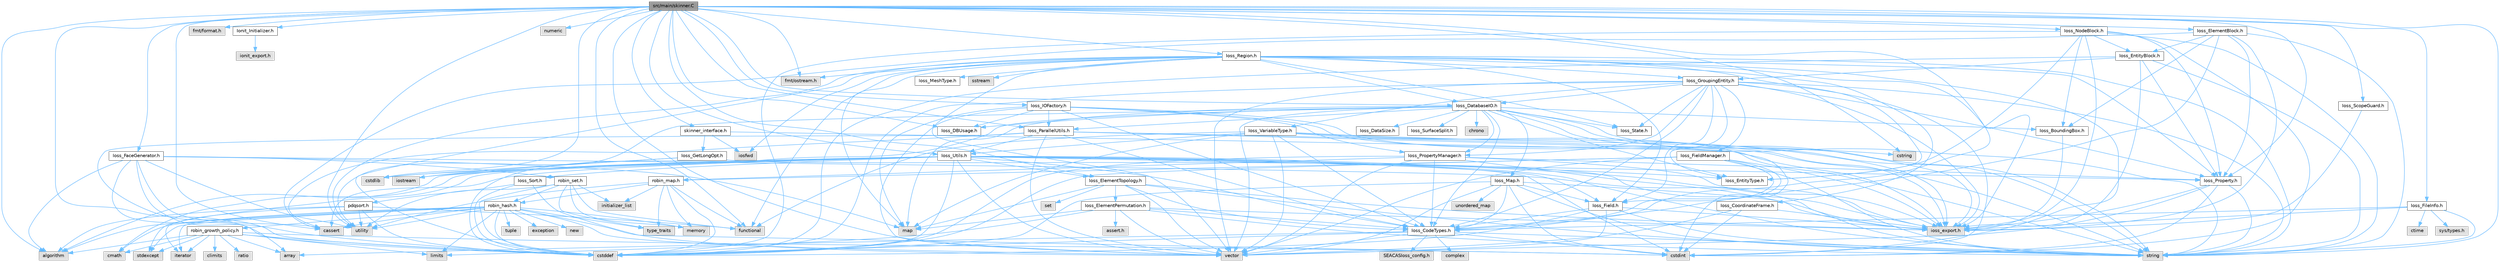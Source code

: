 digraph "src/main/skinner.C"
{
 // INTERACTIVE_SVG=YES
 // LATEX_PDF_SIZE
  bgcolor="transparent";
  edge [fontname=Helvetica,fontsize=10,labelfontname=Helvetica,labelfontsize=10];
  node [fontname=Helvetica,fontsize=10,shape=box,height=0.2,width=0.4];
  Node1 [id="Node000001",label="src/main/skinner.C",height=0.2,width=0.4,color="gray40", fillcolor="grey60", style="filled", fontcolor="black",tooltip=" "];
  Node1 -> Node2 [id="edge1_Node000001_Node000002",color="steelblue1",style="solid",tooltip=" "];
  Node2 [id="Node000002",label="algorithm",height=0.2,width=0.4,color="grey60", fillcolor="#E0E0E0", style="filled",tooltip=" "];
  Node1 -> Node3 [id="edge2_Node000001_Node000003",color="steelblue1",style="solid",tooltip=" "];
  Node3 [id="Node000003",label="cstddef",height=0.2,width=0.4,color="grey60", fillcolor="#E0E0E0", style="filled",tooltip=" "];
  Node1 -> Node4 [id="edge3_Node000001_Node000004",color="steelblue1",style="solid",tooltip=" "];
  Node4 [id="Node000004",label="cstdlib",height=0.2,width=0.4,color="grey60", fillcolor="#E0E0E0", style="filled",tooltip=" "];
  Node1 -> Node5 [id="edge4_Node000001_Node000005",color="steelblue1",style="solid",tooltip=" "];
  Node5 [id="Node000005",label="cstring",height=0.2,width=0.4,color="grey60", fillcolor="#E0E0E0", style="filled",tooltip=" "];
  Node1 -> Node6 [id="edge5_Node000001_Node000006",color="steelblue1",style="solid",tooltip=" "];
  Node6 [id="Node000006",label="fmt/format.h",height=0.2,width=0.4,color="grey60", fillcolor="#E0E0E0", style="filled",tooltip=" "];
  Node1 -> Node7 [id="edge6_Node000001_Node000007",color="steelblue1",style="solid",tooltip=" "];
  Node7 [id="Node000007",label="fmt/ostream.h",height=0.2,width=0.4,color="grey60", fillcolor="#E0E0E0", style="filled",tooltip=" "];
  Node1 -> Node8 [id="edge7_Node000001_Node000008",color="steelblue1",style="solid",tooltip=" "];
  Node8 [id="Node000008",label="functional",height=0.2,width=0.4,color="grey60", fillcolor="#E0E0E0", style="filled",tooltip=" "];
  Node1 -> Node9 [id="edge8_Node000001_Node000009",color="steelblue1",style="solid",tooltip=" "];
  Node9 [id="Node000009",label="numeric",height=0.2,width=0.4,color="grey60", fillcolor="#E0E0E0", style="filled",tooltip=" "];
  Node1 -> Node10 [id="edge9_Node000001_Node000010",color="steelblue1",style="solid",tooltip=" "];
  Node10 [id="Node000010",label="string",height=0.2,width=0.4,color="grey60", fillcolor="#E0E0E0", style="filled",tooltip=" "];
  Node1 -> Node11 [id="edge10_Node000001_Node000011",color="steelblue1",style="solid",tooltip=" "];
  Node11 [id="Node000011",label="utility",height=0.2,width=0.4,color="grey60", fillcolor="#E0E0E0", style="filled",tooltip=" "];
  Node1 -> Node12 [id="edge11_Node000001_Node000012",color="steelblue1",style="solid",tooltip=" "];
  Node12 [id="Node000012",label="vector",height=0.2,width=0.4,color="grey60", fillcolor="#E0E0E0", style="filled",tooltip=" "];
  Node1 -> Node13 [id="edge12_Node000001_Node000013",color="steelblue1",style="solid",tooltip=" "];
  Node13 [id="Node000013",label="Ionit_Initializer.h",height=0.2,width=0.4,color="grey40", fillcolor="white", style="filled",URL="$Ionit__Initializer_8h.html",tooltip=" "];
  Node13 -> Node14 [id="edge13_Node000013_Node000014",color="steelblue1",style="solid",tooltip=" "];
  Node14 [id="Node000014",label="ionit_export.h",height=0.2,width=0.4,color="grey60", fillcolor="#E0E0E0", style="filled",tooltip=" "];
  Node1 -> Node15 [id="edge14_Node000001_Node000015",color="steelblue1",style="solid",tooltip=" "];
  Node15 [id="Node000015",label="Ioss_CodeTypes.h",height=0.2,width=0.4,color="grey40", fillcolor="white", style="filled",URL="$Ioss__CodeTypes_8h.html",tooltip=" "];
  Node15 -> Node16 [id="edge15_Node000015_Node000016",color="steelblue1",style="solid",tooltip=" "];
  Node16 [id="Node000016",label="array",height=0.2,width=0.4,color="grey60", fillcolor="#E0E0E0", style="filled",tooltip=" "];
  Node15 -> Node3 [id="edge16_Node000015_Node000003",color="steelblue1",style="solid",tooltip=" "];
  Node15 -> Node17 [id="edge17_Node000015_Node000017",color="steelblue1",style="solid",tooltip=" "];
  Node17 [id="Node000017",label="cstdint",height=0.2,width=0.4,color="grey60", fillcolor="#E0E0E0", style="filled",tooltip=" "];
  Node15 -> Node10 [id="edge18_Node000015_Node000010",color="steelblue1",style="solid",tooltip=" "];
  Node15 -> Node12 [id="edge19_Node000015_Node000012",color="steelblue1",style="solid",tooltip=" "];
  Node15 -> Node18 [id="edge20_Node000015_Node000018",color="steelblue1",style="solid",tooltip=" "];
  Node18 [id="Node000018",label="SEACASIoss_config.h",height=0.2,width=0.4,color="grey60", fillcolor="#E0E0E0", style="filled",tooltip=" "];
  Node15 -> Node19 [id="edge21_Node000015_Node000019",color="steelblue1",style="solid",tooltip=" "];
  Node19 [id="Node000019",label="complex",height=0.2,width=0.4,color="grey60", fillcolor="#E0E0E0", style="filled",tooltip=" "];
  Node1 -> Node20 [id="edge22_Node000001_Node000020",color="steelblue1",style="solid",tooltip=" "];
  Node20 [id="Node000020",label="Ioss_DBUsage.h",height=0.2,width=0.4,color="grey40", fillcolor="white", style="filled",URL="$Ioss__DBUsage_8h.html",tooltip=" "];
  Node1 -> Node21 [id="edge23_Node000001_Node000021",color="steelblue1",style="solid",tooltip=" "];
  Node21 [id="Node000021",label="Ioss_DatabaseIO.h",height=0.2,width=0.4,color="grey40", fillcolor="white", style="filled",URL="$Ioss__DatabaseIO_8h.html",tooltip=" "];
  Node21 -> Node22 [id="edge24_Node000021_Node000022",color="steelblue1",style="solid",tooltip=" "];
  Node22 [id="Node000022",label="ioss_export.h",height=0.2,width=0.4,color="grey60", fillcolor="#E0E0E0", style="filled",tooltip=" "];
  Node21 -> Node23 [id="edge25_Node000021_Node000023",color="steelblue1",style="solid",tooltip=" "];
  Node23 [id="Node000023",label="Ioss_BoundingBox.h",height=0.2,width=0.4,color="grey40", fillcolor="white", style="filled",URL="$Ioss__BoundingBox_8h.html",tooltip=" "];
  Node23 -> Node22 [id="edge26_Node000023_Node000022",color="steelblue1",style="solid",tooltip=" "];
  Node21 -> Node15 [id="edge27_Node000021_Node000015",color="steelblue1",style="solid",tooltip=" "];
  Node21 -> Node20 [id="edge28_Node000021_Node000020",color="steelblue1",style="solid",tooltip=" "];
  Node21 -> Node24 [id="edge29_Node000021_Node000024",color="steelblue1",style="solid",tooltip=" "];
  Node24 [id="Node000024",label="Ioss_DataSize.h",height=0.2,width=0.4,color="grey40", fillcolor="white", style="filled",URL="$Ioss__DataSize_8h.html",tooltip=" "];
  Node21 -> Node25 [id="edge30_Node000021_Node000025",color="steelblue1",style="solid",tooltip=" "];
  Node25 [id="Node000025",label="Ioss_EntityType.h",height=0.2,width=0.4,color="grey40", fillcolor="white", style="filled",URL="$Ioss__EntityType_8h.html",tooltip=" "];
  Node21 -> Node26 [id="edge31_Node000021_Node000026",color="steelblue1",style="solid",tooltip=" "];
  Node26 [id="Node000026",label="Ioss_Map.h",height=0.2,width=0.4,color="grey40", fillcolor="white", style="filled",URL="$Ioss__Map_8h.html",tooltip=" "];
  Node26 -> Node22 [id="edge32_Node000026_Node000022",color="steelblue1",style="solid",tooltip=" "];
  Node26 -> Node15 [id="edge33_Node000026_Node000015",color="steelblue1",style="solid",tooltip=" "];
  Node26 -> Node27 [id="edge34_Node000026_Node000027",color="steelblue1",style="solid",tooltip=" "];
  Node27 [id="Node000027",label="Ioss_Field.h",height=0.2,width=0.4,color="grey40", fillcolor="white", style="filled",URL="$Ioss__Field_8h.html",tooltip=" "];
  Node27 -> Node22 [id="edge35_Node000027_Node000022",color="steelblue1",style="solid",tooltip=" "];
  Node27 -> Node15 [id="edge36_Node000027_Node000015",color="steelblue1",style="solid",tooltip=" "];
  Node27 -> Node3 [id="edge37_Node000027_Node000003",color="steelblue1",style="solid",tooltip=" "];
  Node27 -> Node10 [id="edge38_Node000027_Node000010",color="steelblue1",style="solid",tooltip=" "];
  Node27 -> Node12 [id="edge39_Node000027_Node000012",color="steelblue1",style="solid",tooltip=" "];
  Node26 -> Node3 [id="edge40_Node000026_Node000003",color="steelblue1",style="solid",tooltip=" "];
  Node26 -> Node17 [id="edge41_Node000026_Node000017",color="steelblue1",style="solid",tooltip=" "];
  Node26 -> Node10 [id="edge42_Node000026_Node000010",color="steelblue1",style="solid",tooltip=" "];
  Node26 -> Node12 [id="edge43_Node000026_Node000012",color="steelblue1",style="solid",tooltip=" "];
  Node26 -> Node28 [id="edge44_Node000026_Node000028",color="steelblue1",style="solid",tooltip=" "];
  Node28 [id="Node000028",label="unordered_map",height=0.2,width=0.4,color="grey60", fillcolor="#E0E0E0", style="filled",tooltip=" "];
  Node21 -> Node29 [id="edge45_Node000021_Node000029",color="steelblue1",style="solid",tooltip=" "];
  Node29 [id="Node000029",label="Ioss_ParallelUtils.h",height=0.2,width=0.4,color="grey40", fillcolor="white", style="filled",URL="$Ioss__ParallelUtils_8h.html",tooltip=" "];
  Node29 -> Node22 [id="edge46_Node000029_Node000022",color="steelblue1",style="solid",tooltip=" "];
  Node29 -> Node15 [id="edge47_Node000029_Node000015",color="steelblue1",style="solid",tooltip=" "];
  Node29 -> Node30 [id="edge48_Node000029_Node000030",color="steelblue1",style="solid",tooltip=" "];
  Node30 [id="Node000030",label="Ioss_Utils.h",height=0.2,width=0.4,color="grey40", fillcolor="white", style="filled",URL="$Ioss__Utils_8h.html",tooltip=" "];
  Node30 -> Node22 [id="edge49_Node000030_Node000022",color="steelblue1",style="solid",tooltip=" "];
  Node30 -> Node15 [id="edge50_Node000030_Node000015",color="steelblue1",style="solid",tooltip=" "];
  Node30 -> Node31 [id="edge51_Node000030_Node000031",color="steelblue1",style="solid",tooltip=" "];
  Node31 [id="Node000031",label="Ioss_ElementTopology.h",height=0.2,width=0.4,color="grey40", fillcolor="white", style="filled",URL="$Ioss__ElementTopology_8h.html",tooltip=" "];
  Node31 -> Node22 [id="edge52_Node000031_Node000022",color="steelblue1",style="solid",tooltip=" "];
  Node31 -> Node15 [id="edge53_Node000031_Node000015",color="steelblue1",style="solid",tooltip=" "];
  Node31 -> Node32 [id="edge54_Node000031_Node000032",color="steelblue1",style="solid",tooltip=" "];
  Node32 [id="Node000032",label="Ioss_ElementPermutation.h",height=0.2,width=0.4,color="grey40", fillcolor="white", style="filled",URL="$Ioss__ElementPermutation_8h.html",tooltip=" "];
  Node32 -> Node22 [id="edge55_Node000032_Node000022",color="steelblue1",style="solid",tooltip=" "];
  Node32 -> Node15 [id="edge56_Node000032_Node000015",color="steelblue1",style="solid",tooltip=" "];
  Node32 -> Node33 [id="edge57_Node000032_Node000033",color="steelblue1",style="solid",tooltip=" "];
  Node33 [id="Node000033",label="assert.h",height=0.2,width=0.4,color="grey60", fillcolor="#E0E0E0", style="filled",tooltip=" "];
  Node32 -> Node34 [id="edge58_Node000032_Node000034",color="steelblue1",style="solid",tooltip=" "];
  Node34 [id="Node000034",label="limits",height=0.2,width=0.4,color="grey60", fillcolor="#E0E0E0", style="filled",tooltip=" "];
  Node32 -> Node35 [id="edge59_Node000032_Node000035",color="steelblue1",style="solid",tooltip=" "];
  Node35 [id="Node000035",label="map",height=0.2,width=0.4,color="grey60", fillcolor="#E0E0E0", style="filled",tooltip=" "];
  Node32 -> Node10 [id="edge60_Node000032_Node000010",color="steelblue1",style="solid",tooltip=" "];
  Node32 -> Node12 [id="edge61_Node000032_Node000012",color="steelblue1",style="solid",tooltip=" "];
  Node31 -> Node35 [id="edge62_Node000031_Node000035",color="steelblue1",style="solid",tooltip=" "];
  Node31 -> Node36 [id="edge63_Node000031_Node000036",color="steelblue1",style="solid",tooltip=" "];
  Node36 [id="Node000036",label="set",height=0.2,width=0.4,color="grey60", fillcolor="#E0E0E0", style="filled",tooltip=" "];
  Node31 -> Node10 [id="edge64_Node000031_Node000010",color="steelblue1",style="solid",tooltip=" "];
  Node31 -> Node12 [id="edge65_Node000031_Node000012",color="steelblue1",style="solid",tooltip=" "];
  Node30 -> Node25 [id="edge66_Node000030_Node000025",color="steelblue1",style="solid",tooltip=" "];
  Node30 -> Node27 [id="edge67_Node000030_Node000027",color="steelblue1",style="solid",tooltip=" "];
  Node30 -> Node37 [id="edge68_Node000030_Node000037",color="steelblue1",style="solid",tooltip=" "];
  Node37 [id="Node000037",label="Ioss_Property.h",height=0.2,width=0.4,color="grey40", fillcolor="white", style="filled",URL="$Ioss__Property_8h.html",tooltip=" "];
  Node37 -> Node22 [id="edge69_Node000037_Node000022",color="steelblue1",style="solid",tooltip=" "];
  Node37 -> Node17 [id="edge70_Node000037_Node000017",color="steelblue1",style="solid",tooltip=" "];
  Node37 -> Node10 [id="edge71_Node000037_Node000010",color="steelblue1",style="solid",tooltip=" "];
  Node37 -> Node12 [id="edge72_Node000037_Node000012",color="steelblue1",style="solid",tooltip=" "];
  Node30 -> Node38 [id="edge73_Node000030_Node000038",color="steelblue1",style="solid",tooltip=" "];
  Node38 [id="Node000038",label="Ioss_Sort.h",height=0.2,width=0.4,color="grey40", fillcolor="white", style="filled",URL="$Ioss__Sort_8h.html",tooltip=" "];
  Node38 -> Node39 [id="edge74_Node000038_Node000039",color="steelblue1",style="solid",tooltip=" "];
  Node39 [id="Node000039",label="pdqsort.h",height=0.2,width=0.4,color="grey40", fillcolor="white", style="filled",URL="$pdqsort_8h.html",tooltip=" "];
  Node39 -> Node2 [id="edge75_Node000039_Node000002",color="steelblue1",style="solid",tooltip=" "];
  Node39 -> Node3 [id="edge76_Node000039_Node000003",color="steelblue1",style="solid",tooltip=" "];
  Node39 -> Node8 [id="edge77_Node000039_Node000008",color="steelblue1",style="solid",tooltip=" "];
  Node39 -> Node40 [id="edge78_Node000039_Node000040",color="steelblue1",style="solid",tooltip=" "];
  Node40 [id="Node000040",label="iterator",height=0.2,width=0.4,color="grey60", fillcolor="#E0E0E0", style="filled",tooltip=" "];
  Node39 -> Node11 [id="edge79_Node000039_Node000011",color="steelblue1",style="solid",tooltip=" "];
  Node38 -> Node3 [id="edge80_Node000038_Node000003",color="steelblue1",style="solid",tooltip=" "];
  Node38 -> Node12 [id="edge81_Node000038_Node000012",color="steelblue1",style="solid",tooltip=" "];
  Node30 -> Node2 [id="edge82_Node000030_Node000002",color="steelblue1",style="solid",tooltip=" "];
  Node30 -> Node41 [id="edge83_Node000030_Node000041",color="steelblue1",style="solid",tooltip=" "];
  Node41 [id="Node000041",label="cassert",height=0.2,width=0.4,color="grey60", fillcolor="#E0E0E0", style="filled",tooltip=" "];
  Node30 -> Node42 [id="edge84_Node000030_Node000042",color="steelblue1",style="solid",tooltip=" "];
  Node42 [id="Node000042",label="cmath",height=0.2,width=0.4,color="grey60", fillcolor="#E0E0E0", style="filled",tooltip=" "];
  Node30 -> Node3 [id="edge85_Node000030_Node000003",color="steelblue1",style="solid",tooltip=" "];
  Node30 -> Node17 [id="edge86_Node000030_Node000017",color="steelblue1",style="solid",tooltip=" "];
  Node30 -> Node4 [id="edge87_Node000030_Node000004",color="steelblue1",style="solid",tooltip=" "];
  Node30 -> Node43 [id="edge88_Node000030_Node000043",color="steelblue1",style="solid",tooltip=" "];
  Node43 [id="Node000043",label="iostream",height=0.2,width=0.4,color="grey60", fillcolor="#E0E0E0", style="filled",tooltip=" "];
  Node30 -> Node44 [id="edge89_Node000030_Node000044",color="steelblue1",style="solid",tooltip=" "];
  Node44 [id="Node000044",label="stdexcept",height=0.2,width=0.4,color="grey60", fillcolor="#E0E0E0", style="filled",tooltip=" "];
  Node30 -> Node10 [id="edge90_Node000030_Node000010",color="steelblue1",style="solid",tooltip=" "];
  Node30 -> Node12 [id="edge91_Node000030_Node000012",color="steelblue1",style="solid",tooltip=" "];
  Node29 -> Node41 [id="edge92_Node000029_Node000041",color="steelblue1",style="solid",tooltip=" "];
  Node29 -> Node3 [id="edge93_Node000029_Node000003",color="steelblue1",style="solid",tooltip=" "];
  Node29 -> Node10 [id="edge94_Node000029_Node000010",color="steelblue1",style="solid",tooltip=" "];
  Node29 -> Node12 [id="edge95_Node000029_Node000012",color="steelblue1",style="solid",tooltip=" "];
  Node21 -> Node45 [id="edge96_Node000021_Node000045",color="steelblue1",style="solid",tooltip=" "];
  Node45 [id="Node000045",label="Ioss_PropertyManager.h",height=0.2,width=0.4,color="grey40", fillcolor="white", style="filled",URL="$Ioss__PropertyManager_8h.html",tooltip=" "];
  Node45 -> Node22 [id="edge97_Node000045_Node000022",color="steelblue1",style="solid",tooltip=" "];
  Node45 -> Node15 [id="edge98_Node000045_Node000015",color="steelblue1",style="solid",tooltip=" "];
  Node45 -> Node37 [id="edge99_Node000045_Node000037",color="steelblue1",style="solid",tooltip=" "];
  Node45 -> Node3 [id="edge100_Node000045_Node000003",color="steelblue1",style="solid",tooltip=" "];
  Node45 -> Node10 [id="edge101_Node000045_Node000010",color="steelblue1",style="solid",tooltip=" "];
  Node45 -> Node12 [id="edge102_Node000045_Node000012",color="steelblue1",style="solid",tooltip=" "];
  Node45 -> Node46 [id="edge103_Node000045_Node000046",color="steelblue1",style="solid",tooltip=" "];
  Node46 [id="Node000046",label="robin_map.h",height=0.2,width=0.4,color="grey40", fillcolor="white", style="filled",URL="$robin__map_8h.html",tooltip=" "];
  Node46 -> Node3 [id="edge104_Node000046_Node000003",color="steelblue1",style="solid",tooltip=" "];
  Node46 -> Node8 [id="edge105_Node000046_Node000008",color="steelblue1",style="solid",tooltip=" "];
  Node46 -> Node47 [id="edge106_Node000046_Node000047",color="steelblue1",style="solid",tooltip=" "];
  Node47 [id="Node000047",label="initializer_list",height=0.2,width=0.4,color="grey60", fillcolor="#E0E0E0", style="filled",tooltip=" "];
  Node46 -> Node48 [id="edge107_Node000046_Node000048",color="steelblue1",style="solid",tooltip=" "];
  Node48 [id="Node000048",label="memory",height=0.2,width=0.4,color="grey60", fillcolor="#E0E0E0", style="filled",tooltip=" "];
  Node46 -> Node49 [id="edge108_Node000046_Node000049",color="steelblue1",style="solid",tooltip=" "];
  Node49 [id="Node000049",label="type_traits",height=0.2,width=0.4,color="grey60", fillcolor="#E0E0E0", style="filled",tooltip=" "];
  Node46 -> Node11 [id="edge109_Node000046_Node000011",color="steelblue1",style="solid",tooltip=" "];
  Node46 -> Node50 [id="edge110_Node000046_Node000050",color="steelblue1",style="solid",tooltip=" "];
  Node50 [id="Node000050",label="robin_hash.h",height=0.2,width=0.4,color="grey40", fillcolor="white", style="filled",URL="$robin__hash_8h.html",tooltip=" "];
  Node50 -> Node2 [id="edge111_Node000050_Node000002",color="steelblue1",style="solid",tooltip=" "];
  Node50 -> Node41 [id="edge112_Node000050_Node000041",color="steelblue1",style="solid",tooltip=" "];
  Node50 -> Node42 [id="edge113_Node000050_Node000042",color="steelblue1",style="solid",tooltip=" "];
  Node50 -> Node3 [id="edge114_Node000050_Node000003",color="steelblue1",style="solid",tooltip=" "];
  Node50 -> Node17 [id="edge115_Node000050_Node000017",color="steelblue1",style="solid",tooltip=" "];
  Node50 -> Node51 [id="edge116_Node000050_Node000051",color="steelblue1",style="solid",tooltip=" "];
  Node51 [id="Node000051",label="exception",height=0.2,width=0.4,color="grey60", fillcolor="#E0E0E0", style="filled",tooltip=" "];
  Node50 -> Node40 [id="edge117_Node000050_Node000040",color="steelblue1",style="solid",tooltip=" "];
  Node50 -> Node34 [id="edge118_Node000050_Node000034",color="steelblue1",style="solid",tooltip=" "];
  Node50 -> Node48 [id="edge119_Node000050_Node000048",color="steelblue1",style="solid",tooltip=" "];
  Node50 -> Node52 [id="edge120_Node000050_Node000052",color="steelblue1",style="solid",tooltip=" "];
  Node52 [id="Node000052",label="new",height=0.2,width=0.4,color="grey60", fillcolor="#E0E0E0", style="filled",tooltip=" "];
  Node50 -> Node44 [id="edge121_Node000050_Node000044",color="steelblue1",style="solid",tooltip=" "];
  Node50 -> Node53 [id="edge122_Node000050_Node000053",color="steelblue1",style="solid",tooltip=" "];
  Node53 [id="Node000053",label="tuple",height=0.2,width=0.4,color="grey60", fillcolor="#E0E0E0", style="filled",tooltip=" "];
  Node50 -> Node49 [id="edge123_Node000050_Node000049",color="steelblue1",style="solid",tooltip=" "];
  Node50 -> Node11 [id="edge124_Node000050_Node000011",color="steelblue1",style="solid",tooltip=" "];
  Node50 -> Node12 [id="edge125_Node000050_Node000012",color="steelblue1",style="solid",tooltip=" "];
  Node50 -> Node54 [id="edge126_Node000050_Node000054",color="steelblue1",style="solid",tooltip=" "];
  Node54 [id="Node000054",label="robin_growth_policy.h",height=0.2,width=0.4,color="grey40", fillcolor="white", style="filled",URL="$robin__growth__policy_8h.html",tooltip=" "];
  Node54 -> Node2 [id="edge127_Node000054_Node000002",color="steelblue1",style="solid",tooltip=" "];
  Node54 -> Node16 [id="edge128_Node000054_Node000016",color="steelblue1",style="solid",tooltip=" "];
  Node54 -> Node55 [id="edge129_Node000054_Node000055",color="steelblue1",style="solid",tooltip=" "];
  Node55 [id="Node000055",label="climits",height=0.2,width=0.4,color="grey60", fillcolor="#E0E0E0", style="filled",tooltip=" "];
  Node54 -> Node42 [id="edge130_Node000054_Node000042",color="steelblue1",style="solid",tooltip=" "];
  Node54 -> Node3 [id="edge131_Node000054_Node000003",color="steelblue1",style="solid",tooltip=" "];
  Node54 -> Node17 [id="edge132_Node000054_Node000017",color="steelblue1",style="solid",tooltip=" "];
  Node54 -> Node40 [id="edge133_Node000054_Node000040",color="steelblue1",style="solid",tooltip=" "];
  Node54 -> Node34 [id="edge134_Node000054_Node000034",color="steelblue1",style="solid",tooltip=" "];
  Node54 -> Node56 [id="edge135_Node000054_Node000056",color="steelblue1",style="solid",tooltip=" "];
  Node56 [id="Node000056",label="ratio",height=0.2,width=0.4,color="grey60", fillcolor="#E0E0E0", style="filled",tooltip=" "];
  Node54 -> Node44 [id="edge136_Node000054_Node000044",color="steelblue1",style="solid",tooltip=" "];
  Node21 -> Node57 [id="edge137_Node000021_Node000057",color="steelblue1",style="solid",tooltip=" "];
  Node57 [id="Node000057",label="Ioss_State.h",height=0.2,width=0.4,color="grey40", fillcolor="white", style="filled",URL="$Ioss__State_8h.html",tooltip=" "];
  Node21 -> Node58 [id="edge138_Node000021_Node000058",color="steelblue1",style="solid",tooltip=" "];
  Node58 [id="Node000058",label="Ioss_SurfaceSplit.h",height=0.2,width=0.4,color="grey40", fillcolor="white", style="filled",URL="$Ioss__SurfaceSplit_8h.html",tooltip=" "];
  Node21 -> Node59 [id="edge139_Node000021_Node000059",color="steelblue1",style="solid",tooltip=" "];
  Node59 [id="Node000059",label="chrono",height=0.2,width=0.4,color="grey60", fillcolor="#E0E0E0", style="filled",tooltip=" "];
  Node21 -> Node3 [id="edge140_Node000021_Node000003",color="steelblue1",style="solid",tooltip=" "];
  Node21 -> Node17 [id="edge141_Node000021_Node000017",color="steelblue1",style="solid",tooltip=" "];
  Node21 -> Node35 [id="edge142_Node000021_Node000035",color="steelblue1",style="solid",tooltip=" "];
  Node21 -> Node10 [id="edge143_Node000021_Node000010",color="steelblue1",style="solid",tooltip=" "];
  Node21 -> Node11 [id="edge144_Node000021_Node000011",color="steelblue1",style="solid",tooltip=" "];
  Node21 -> Node12 [id="edge145_Node000021_Node000012",color="steelblue1",style="solid",tooltip=" "];
  Node1 -> Node60 [id="edge146_Node000001_Node000060",color="steelblue1",style="solid",tooltip=" "];
  Node60 [id="Node000060",label="Ioss_ElementBlock.h",height=0.2,width=0.4,color="grey40", fillcolor="white", style="filled",URL="$Ioss__ElementBlock_8h.html",tooltip=" "];
  Node60 -> Node22 [id="edge147_Node000060_Node000022",color="steelblue1",style="solid",tooltip=" "];
  Node60 -> Node23 [id="edge148_Node000060_Node000023",color="steelblue1",style="solid",tooltip=" "];
  Node60 -> Node15 [id="edge149_Node000060_Node000015",color="steelblue1",style="solid",tooltip=" "];
  Node60 -> Node61 [id="edge150_Node000060_Node000061",color="steelblue1",style="solid",tooltip=" "];
  Node61 [id="Node000061",label="Ioss_EntityBlock.h",height=0.2,width=0.4,color="grey40", fillcolor="white", style="filled",URL="$Ioss__EntityBlock_8h.html",tooltip=" "];
  Node61 -> Node22 [id="edge151_Node000061_Node000022",color="steelblue1",style="solid",tooltip=" "];
  Node61 -> Node62 [id="edge152_Node000061_Node000062",color="steelblue1",style="solid",tooltip=" "];
  Node62 [id="Node000062",label="Ioss_GroupingEntity.h",height=0.2,width=0.4,color="grey40", fillcolor="white", style="filled",URL="$Ioss__GroupingEntity_8h.html",tooltip=" "];
  Node62 -> Node22 [id="edge153_Node000062_Node000022",color="steelblue1",style="solid",tooltip=" "];
  Node62 -> Node15 [id="edge154_Node000062_Node000015",color="steelblue1",style="solid",tooltip=" "];
  Node62 -> Node21 [id="edge155_Node000062_Node000021",color="steelblue1",style="solid",tooltip=" "];
  Node62 -> Node25 [id="edge156_Node000062_Node000025",color="steelblue1",style="solid",tooltip=" "];
  Node62 -> Node27 [id="edge157_Node000062_Node000027",color="steelblue1",style="solid",tooltip=" "];
  Node62 -> Node63 [id="edge158_Node000062_Node000063",color="steelblue1",style="solid",tooltip=" "];
  Node63 [id="Node000063",label="Ioss_FieldManager.h",height=0.2,width=0.4,color="grey40", fillcolor="white", style="filled",URL="$Ioss__FieldManager_8h.html",tooltip=" "];
  Node63 -> Node22 [id="edge159_Node000063_Node000022",color="steelblue1",style="solid",tooltip=" "];
  Node63 -> Node15 [id="edge160_Node000063_Node000015",color="steelblue1",style="solid",tooltip=" "];
  Node63 -> Node27 [id="edge161_Node000063_Node000027",color="steelblue1",style="solid",tooltip=" "];
  Node63 -> Node3 [id="edge162_Node000063_Node000003",color="steelblue1",style="solid",tooltip=" "];
  Node63 -> Node10 [id="edge163_Node000063_Node000010",color="steelblue1",style="solid",tooltip=" "];
  Node63 -> Node12 [id="edge164_Node000063_Node000012",color="steelblue1",style="solid",tooltip=" "];
  Node63 -> Node46 [id="edge165_Node000063_Node000046",color="steelblue1",style="solid",tooltip=" "];
  Node62 -> Node37 [id="edge166_Node000062_Node000037",color="steelblue1",style="solid",tooltip=" "];
  Node62 -> Node45 [id="edge167_Node000062_Node000045",color="steelblue1",style="solid",tooltip=" "];
  Node62 -> Node57 [id="edge168_Node000062_Node000057",color="steelblue1",style="solid",tooltip=" "];
  Node62 -> Node64 [id="edge169_Node000062_Node000064",color="steelblue1",style="solid",tooltip=" "];
  Node64 [id="Node000064",label="Ioss_VariableType.h",height=0.2,width=0.4,color="grey40", fillcolor="white", style="filled",URL="$Ioss__VariableType_8h.html",tooltip=" "];
  Node64 -> Node22 [id="edge170_Node000064_Node000022",color="steelblue1",style="solid",tooltip=" "];
  Node64 -> Node15 [id="edge171_Node000064_Node000015",color="steelblue1",style="solid",tooltip=" "];
  Node64 -> Node30 [id="edge172_Node000064_Node000030",color="steelblue1",style="solid",tooltip=" "];
  Node64 -> Node5 [id="edge173_Node000064_Node000005",color="steelblue1",style="solid",tooltip=" "];
  Node64 -> Node8 [id="edge174_Node000064_Node000008",color="steelblue1",style="solid",tooltip=" "];
  Node64 -> Node35 [id="edge175_Node000064_Node000035",color="steelblue1",style="solid",tooltip=" "];
  Node64 -> Node10 [id="edge176_Node000064_Node000010",color="steelblue1",style="solid",tooltip=" "];
  Node64 -> Node12 [id="edge177_Node000064_Node000012",color="steelblue1",style="solid",tooltip=" "];
  Node62 -> Node3 [id="edge178_Node000062_Node000003",color="steelblue1",style="solid",tooltip=" "];
  Node62 -> Node17 [id="edge179_Node000062_Node000017",color="steelblue1",style="solid",tooltip=" "];
  Node62 -> Node10 [id="edge180_Node000062_Node000010",color="steelblue1",style="solid",tooltip=" "];
  Node62 -> Node12 [id="edge181_Node000062_Node000012",color="steelblue1",style="solid",tooltip=" "];
  Node61 -> Node37 [id="edge182_Node000061_Node000037",color="steelblue1",style="solid",tooltip=" "];
  Node61 -> Node3 [id="edge183_Node000061_Node000003",color="steelblue1",style="solid",tooltip=" "];
  Node61 -> Node10 [id="edge184_Node000061_Node000010",color="steelblue1",style="solid",tooltip=" "];
  Node60 -> Node37 [id="edge185_Node000060_Node000037",color="steelblue1",style="solid",tooltip=" "];
  Node60 -> Node41 [id="edge186_Node000060_Node000041",color="steelblue1",style="solid",tooltip=" "];
  Node60 -> Node10 [id="edge187_Node000060_Node000010",color="steelblue1",style="solid",tooltip=" "];
  Node1 -> Node31 [id="edge188_Node000001_Node000031",color="steelblue1",style="solid",tooltip=" "];
  Node1 -> Node65 [id="edge189_Node000001_Node000065",color="steelblue1",style="solid",tooltip=" "];
  Node65 [id="Node000065",label="Ioss_FaceGenerator.h",height=0.2,width=0.4,color="grey40", fillcolor="white", style="filled",URL="$Ioss__FaceGenerator_8h.html",tooltip=" "];
  Node65 -> Node22 [id="edge190_Node000065_Node000022",color="steelblue1",style="solid",tooltip=" "];
  Node65 -> Node2 [id="edge191_Node000065_Node000002",color="steelblue1",style="solid",tooltip=" "];
  Node65 -> Node16 [id="edge192_Node000065_Node000016",color="steelblue1",style="solid",tooltip=" "];
  Node65 -> Node41 [id="edge193_Node000065_Node000041",color="steelblue1",style="solid",tooltip=" "];
  Node65 -> Node3 [id="edge194_Node000065_Node000003",color="steelblue1",style="solid",tooltip=" "];
  Node65 -> Node35 [id="edge195_Node000065_Node000035",color="steelblue1",style="solid",tooltip=" "];
  Node65 -> Node66 [id="edge196_Node000065_Node000066",color="steelblue1",style="solid",tooltip=" "];
  Node66 [id="Node000066",label="robin_set.h",height=0.2,width=0.4,color="grey40", fillcolor="white", style="filled",URL="$robin__set_8h.html",tooltip=" "];
  Node66 -> Node3 [id="edge197_Node000066_Node000003",color="steelblue1",style="solid",tooltip=" "];
  Node66 -> Node8 [id="edge198_Node000066_Node000008",color="steelblue1",style="solid",tooltip=" "];
  Node66 -> Node47 [id="edge199_Node000066_Node000047",color="steelblue1",style="solid",tooltip=" "];
  Node66 -> Node48 [id="edge200_Node000066_Node000048",color="steelblue1",style="solid",tooltip=" "];
  Node66 -> Node49 [id="edge201_Node000066_Node000049",color="steelblue1",style="solid",tooltip=" "];
  Node66 -> Node11 [id="edge202_Node000066_Node000011",color="steelblue1",style="solid",tooltip=" "];
  Node66 -> Node50 [id="edge203_Node000066_Node000050",color="steelblue1",style="solid",tooltip=" "];
  Node65 -> Node11 [id="edge204_Node000065_Node000011",color="steelblue1",style="solid",tooltip=" "];
  Node1 -> Node67 [id="edge205_Node000001_Node000067",color="steelblue1",style="solid",tooltip=" "];
  Node67 [id="Node000067",label="Ioss_FileInfo.h",height=0.2,width=0.4,color="grey40", fillcolor="white", style="filled",URL="$Ioss__FileInfo_8h.html",tooltip=" "];
  Node67 -> Node22 [id="edge206_Node000067_Node000022",color="steelblue1",style="solid",tooltip=" "];
  Node67 -> Node15 [id="edge207_Node000067_Node000015",color="steelblue1",style="solid",tooltip=" "];
  Node67 -> Node68 [id="edge208_Node000067_Node000068",color="steelblue1",style="solid",tooltip=" "];
  Node68 [id="Node000068",label="ctime",height=0.2,width=0.4,color="grey60", fillcolor="#E0E0E0", style="filled",tooltip=" "];
  Node67 -> Node10 [id="edge209_Node000067_Node000010",color="steelblue1",style="solid",tooltip=" "];
  Node67 -> Node69 [id="edge210_Node000067_Node000069",color="steelblue1",style="solid",tooltip=" "];
  Node69 [id="Node000069",label="sys/types.h",height=0.2,width=0.4,color="grey60", fillcolor="#E0E0E0", style="filled",tooltip=" "];
  Node1 -> Node70 [id="edge211_Node000001_Node000070",color="steelblue1",style="solid",tooltip=" "];
  Node70 [id="Node000070",label="Ioss_IOFactory.h",height=0.2,width=0.4,color="grey40", fillcolor="white", style="filled",URL="$Ioss__IOFactory_8h.html",tooltip=" "];
  Node70 -> Node22 [id="edge212_Node000070_Node000022",color="steelblue1",style="solid",tooltip=" "];
  Node70 -> Node15 [id="edge213_Node000070_Node000015",color="steelblue1",style="solid",tooltip=" "];
  Node70 -> Node10 [id="edge214_Node000070_Node000010",color="steelblue1",style="solid",tooltip=" "];
  Node70 -> Node20 [id="edge215_Node000070_Node000020",color="steelblue1",style="solid",tooltip=" "];
  Node70 -> Node29 [id="edge216_Node000070_Node000029",color="steelblue1",style="solid",tooltip=" "];
  Node70 -> Node45 [id="edge217_Node000070_Node000045",color="steelblue1",style="solid",tooltip=" "];
  Node70 -> Node35 [id="edge218_Node000070_Node000035",color="steelblue1",style="solid",tooltip=" "];
  Node70 -> Node12 [id="edge219_Node000070_Node000012",color="steelblue1",style="solid",tooltip=" "];
  Node1 -> Node71 [id="edge220_Node000001_Node000071",color="steelblue1",style="solid",tooltip=" "];
  Node71 [id="Node000071",label="Ioss_NodeBlock.h",height=0.2,width=0.4,color="grey40", fillcolor="white", style="filled",URL="$Ioss__NodeBlock_8h.html",tooltip=" "];
  Node71 -> Node22 [id="edge221_Node000071_Node000022",color="steelblue1",style="solid",tooltip=" "];
  Node71 -> Node23 [id="edge222_Node000071_Node000023",color="steelblue1",style="solid",tooltip=" "];
  Node71 -> Node61 [id="edge223_Node000071_Node000061",color="steelblue1",style="solid",tooltip=" "];
  Node71 -> Node25 [id="edge224_Node000071_Node000025",color="steelblue1",style="solid",tooltip=" "];
  Node71 -> Node37 [id="edge225_Node000071_Node000037",color="steelblue1",style="solid",tooltip=" "];
  Node71 -> Node3 [id="edge226_Node000071_Node000003",color="steelblue1",style="solid",tooltip=" "];
  Node71 -> Node17 [id="edge227_Node000071_Node000017",color="steelblue1",style="solid",tooltip=" "];
  Node71 -> Node10 [id="edge228_Node000071_Node000010",color="steelblue1",style="solid",tooltip=" "];
  Node1 -> Node29 [id="edge229_Node000001_Node000029",color="steelblue1",style="solid",tooltip=" "];
  Node1 -> Node37 [id="edge230_Node000001_Node000037",color="steelblue1",style="solid",tooltip=" "];
  Node1 -> Node72 [id="edge231_Node000001_Node000072",color="steelblue1",style="solid",tooltip=" "];
  Node72 [id="Node000072",label="Ioss_Region.h",height=0.2,width=0.4,color="grey40", fillcolor="white", style="filled",URL="$Ioss__Region_8h.html",tooltip=" "];
  Node72 -> Node22 [id="edge232_Node000072_Node000022",color="steelblue1",style="solid",tooltip=" "];
  Node72 -> Node73 [id="edge233_Node000072_Node000073",color="steelblue1",style="solid",tooltip=" "];
  Node73 [id="Node000073",label="Ioss_CoordinateFrame.h",height=0.2,width=0.4,color="grey40", fillcolor="white", style="filled",URL="$Ioss__CoordinateFrame_8h.html",tooltip=" "];
  Node73 -> Node22 [id="edge234_Node000073_Node000022",color="steelblue1",style="solid",tooltip=" "];
  Node73 -> Node17 [id="edge235_Node000073_Node000017",color="steelblue1",style="solid",tooltip=" "];
  Node73 -> Node12 [id="edge236_Node000073_Node000012",color="steelblue1",style="solid",tooltip=" "];
  Node72 -> Node21 [id="edge237_Node000072_Node000021",color="steelblue1",style="solid",tooltip=" "];
  Node72 -> Node25 [id="edge238_Node000072_Node000025",color="steelblue1",style="solid",tooltip=" "];
  Node72 -> Node27 [id="edge239_Node000072_Node000027",color="steelblue1",style="solid",tooltip=" "];
  Node72 -> Node62 [id="edge240_Node000072_Node000062",color="steelblue1",style="solid",tooltip=" "];
  Node72 -> Node74 [id="edge241_Node000072_Node000074",color="steelblue1",style="solid",tooltip=" "];
  Node74 [id="Node000074",label="Ioss_MeshType.h",height=0.2,width=0.4,color="grey40", fillcolor="white", style="filled",URL="$Ioss__MeshType_8h.html",tooltip=" "];
  Node72 -> Node37 [id="edge242_Node000072_Node000037",color="steelblue1",style="solid",tooltip=" "];
  Node72 -> Node57 [id="edge243_Node000072_Node000057",color="steelblue1",style="solid",tooltip=" "];
  Node72 -> Node3 [id="edge244_Node000072_Node000003",color="steelblue1",style="solid",tooltip=" "];
  Node72 -> Node17 [id="edge245_Node000072_Node000017",color="steelblue1",style="solid",tooltip=" "];
  Node72 -> Node8 [id="edge246_Node000072_Node000008",color="steelblue1",style="solid",tooltip=" "];
  Node72 -> Node75 [id="edge247_Node000072_Node000075",color="steelblue1",style="solid",tooltip=" "];
  Node75 [id="Node000075",label="iosfwd",height=0.2,width=0.4,color="grey60", fillcolor="#E0E0E0", style="filled",tooltip=" "];
  Node72 -> Node35 [id="edge248_Node000072_Node000035",color="steelblue1",style="solid",tooltip=" "];
  Node72 -> Node10 [id="edge249_Node000072_Node000010",color="steelblue1",style="solid",tooltip=" "];
  Node72 -> Node11 [id="edge250_Node000072_Node000011",color="steelblue1",style="solid",tooltip=" "];
  Node72 -> Node12 [id="edge251_Node000072_Node000012",color="steelblue1",style="solid",tooltip=" "];
  Node72 -> Node76 [id="edge252_Node000072_Node000076",color="steelblue1",style="solid",tooltip=" "];
  Node76 [id="Node000076",label="sstream",height=0.2,width=0.4,color="grey60", fillcolor="#E0E0E0", style="filled",tooltip=" "];
  Node72 -> Node7 [id="edge253_Node000072_Node000007",color="steelblue1",style="solid",tooltip=" "];
  Node1 -> Node77 [id="edge254_Node000001_Node000077",color="steelblue1",style="solid",tooltip=" "];
  Node77 [id="Node000077",label="Ioss_ScopeGuard.h",height=0.2,width=0.4,color="grey40", fillcolor="white", style="filled",URL="$Ioss__ScopeGuard_8h.html",tooltip=" "];
  Node77 -> Node22 [id="edge255_Node000077_Node000022",color="steelblue1",style="solid",tooltip=" "];
  Node1 -> Node30 [id="edge256_Node000001_Node000030",color="steelblue1",style="solid",tooltip=" "];
  Node1 -> Node41 [id="edge257_Node000001_Node000041",color="steelblue1",style="solid",tooltip=" "];
  Node1 -> Node78 [id="edge258_Node000001_Node000078",color="steelblue1",style="solid",tooltip=" "];
  Node78 [id="Node000078",label="skinner_interface.h",height=0.2,width=0.4,color="grey40", fillcolor="white", style="filled",URL="$skinner__interface_8h.html",tooltip=" "];
  Node78 -> Node79 [id="edge259_Node000078_Node000079",color="steelblue1",style="solid",tooltip=" "];
  Node79 [id="Node000079",label="Ioss_GetLongOpt.h",height=0.2,width=0.4,color="grey40", fillcolor="white", style="filled",URL="$Ioss__GetLongOpt_8h.html",tooltip=" "];
  Node79 -> Node22 [id="edge260_Node000079_Node000022",color="steelblue1",style="solid",tooltip=" "];
  Node79 -> Node4 [id="edge261_Node000079_Node000004",color="steelblue1",style="solid",tooltip=" "];
  Node79 -> Node43 [id="edge262_Node000079_Node000043",color="steelblue1",style="solid",tooltip=" "];
  Node78 -> Node75 [id="edge263_Node000078_Node000075",color="steelblue1",style="solid",tooltip=" "];
  Node78 -> Node10 [id="edge264_Node000078_Node000010",color="steelblue1",style="solid",tooltip=" "];
}
